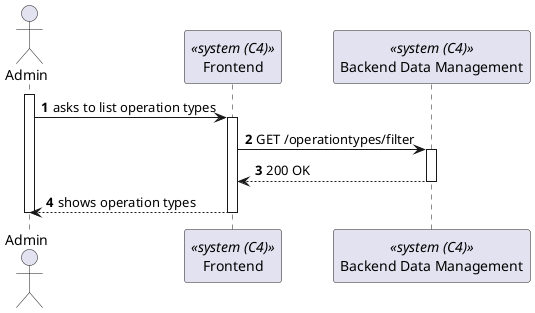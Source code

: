 @startuml process-view
autonumber

actor "Admin" as Admin
participant Frontend as "Frontend" <<system (C4)>>
participant BackendDataManagement as "Backend Data Management" <<system (C4)>>

activate Admin

    Admin -> Frontend : asks to list operation types

    activate Frontend
        Frontend-> BackendDataManagement : GET /operationtypes/filter
        activate BackendDataManagement

            Frontend <-- BackendDataManagement : 200 OK

        deactivate BackendDataManagement

    Frontend --> Admin : shows operation types
    
    deactivate Frontend
deactivate Admin

@enduml